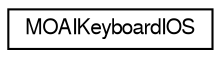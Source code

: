 digraph G
{
  edge [fontname="FreeSans",fontsize="10",labelfontname="FreeSans",labelfontsize="10"];
  node [fontname="FreeSans",fontsize="10",shape=record];
  rankdir=LR;
  Node1 [label="MOAIKeyboardIOS",height=0.2,width=0.4,color="black", fillcolor="white", style="filled",URL="$class_m_o_a_i_keyboard_i_o_s.html"];
}
